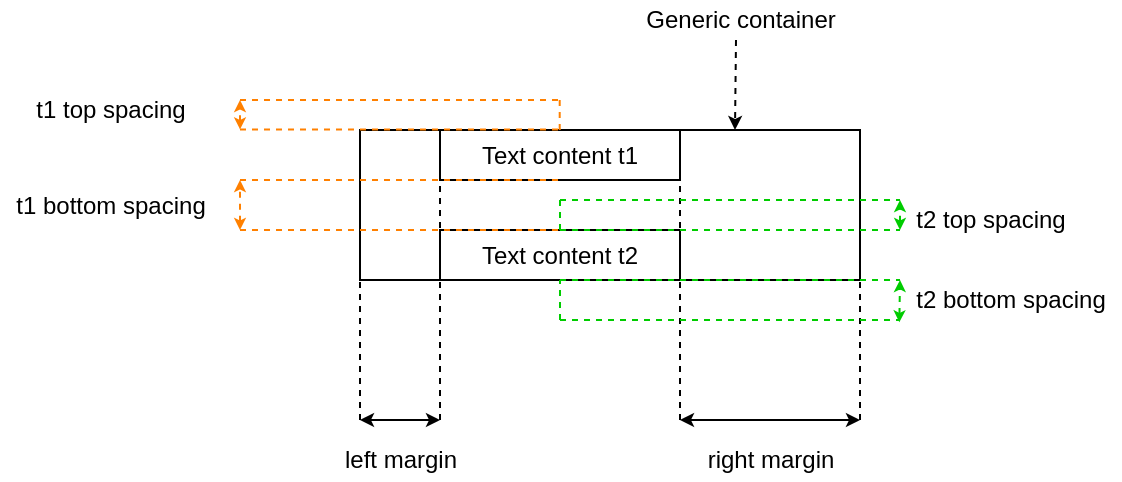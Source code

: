 <mxfile version="18.0.4" type="device"><diagram id="LugCfbobXj33pauI1FU6" name="Page-1"><mxGraphModel dx="711" dy="425" grid="1" gridSize="10" guides="1" tooltips="1" connect="1" arrows="1" fold="1" page="1" pageScale="1" pageWidth="827" pageHeight="1169" math="0" shadow="0"><root><mxCell id="0"/><mxCell id="1" parent="0"/><mxCell id="MmZ2Irm7wjlnutDyhT3O-1" value="" style="rounded=0;whiteSpace=wrap;html=1;" vertex="1" parent="1"><mxGeometry x="240" y="265" width="250" height="75" as="geometry"/></mxCell><mxCell id="MmZ2Irm7wjlnutDyhT3O-4" value="Text content t1" style="rounded=0;whiteSpace=wrap;html=1;" vertex="1" parent="1"><mxGeometry x="280" y="265" width="120" height="25" as="geometry"/></mxCell><mxCell id="MmZ2Irm7wjlnutDyhT3O-9" value="" style="endArrow=none;dashed=1;html=1;rounded=0;entryX=0;entryY=0;entryDx=0;entryDy=0;" edge="1" parent="1" target="MmZ2Irm7wjlnutDyhT3O-1"><mxGeometry width="50" height="50" relative="1" as="geometry"><mxPoint x="240" y="410" as="sourcePoint"/><mxPoint x="240" y="260" as="targetPoint"/></mxGeometry></mxCell><mxCell id="MmZ2Irm7wjlnutDyhT3O-10" value="" style="endArrow=none;dashed=1;html=1;rounded=0;entryX=0;entryY=1;entryDx=0;entryDy=0;" edge="1" parent="1" target="MmZ2Irm7wjlnutDyhT3O-4"><mxGeometry width="50" height="50" relative="1" as="geometry"><mxPoint x="280" y="410" as="sourcePoint"/><mxPoint x="240.0" y="322.5" as="targetPoint"/></mxGeometry></mxCell><mxCell id="MmZ2Irm7wjlnutDyhT3O-11" value="Text content t2" style="rounded=0;whiteSpace=wrap;html=1;" vertex="1" parent="1"><mxGeometry x="280" y="315" width="120" height="25" as="geometry"/></mxCell><mxCell id="MmZ2Irm7wjlnutDyhT3O-13" value="" style="endArrow=classic;startArrow=classic;html=1;rounded=0;endSize=4;startSize=4;" edge="1" parent="1"><mxGeometry width="50" height="50" relative="1" as="geometry"><mxPoint x="240" y="410" as="sourcePoint"/><mxPoint x="280" y="410" as="targetPoint"/></mxGeometry></mxCell><mxCell id="MmZ2Irm7wjlnutDyhT3O-15" value="left margin" style="text;html=1;align=center;verticalAlign=middle;resizable=0;points=[];autosize=1;strokeColor=none;fillColor=none;" vertex="1" parent="1"><mxGeometry x="225" y="420" width="70" height="20" as="geometry"/></mxCell><mxCell id="MmZ2Irm7wjlnutDyhT3O-16" value="" style="endArrow=none;dashed=1;html=1;strokeWidth=1;rounded=0;entryX=1;entryY=0;entryDx=0;entryDy=0;" edge="1" parent="1" target="MmZ2Irm7wjlnutDyhT3O-4"><mxGeometry width="50" height="50" relative="1" as="geometry"><mxPoint x="400" y="410" as="sourcePoint"/><mxPoint x="370" y="310" as="targetPoint"/></mxGeometry></mxCell><mxCell id="MmZ2Irm7wjlnutDyhT3O-17" value="" style="endArrow=none;dashed=1;html=1;strokeWidth=1;rounded=0;entryX=1;entryY=0;entryDx=0;entryDy=0;" edge="1" parent="1"><mxGeometry width="50" height="50" relative="1" as="geometry"><mxPoint x="490.0" y="410" as="sourcePoint"/><mxPoint x="490.0" y="265" as="targetPoint"/></mxGeometry></mxCell><mxCell id="MmZ2Irm7wjlnutDyhT3O-18" value="" style="endArrow=classic;startArrow=classic;html=1;rounded=0;endSize=4;startSize=4;" edge="1" parent="1"><mxGeometry width="50" height="50" relative="1" as="geometry"><mxPoint x="400" y="410" as="sourcePoint"/><mxPoint x="490" y="410" as="targetPoint"/></mxGeometry></mxCell><mxCell id="MmZ2Irm7wjlnutDyhT3O-19" value="right margin" style="text;html=1;align=center;verticalAlign=middle;resizable=0;points=[];autosize=1;strokeColor=none;fillColor=none;" vertex="1" parent="1"><mxGeometry x="405" y="420" width="80" height="20" as="geometry"/></mxCell><mxCell id="MmZ2Irm7wjlnutDyhT3O-20" value="" style="endArrow=none;dashed=1;html=1;rounded=0;strokeWidth=1;entryX=0.5;entryY=0;entryDx=0;entryDy=0;strokeColor=#FF8000;" edge="1" parent="1" target="MmZ2Irm7wjlnutDyhT3O-11"><mxGeometry width="50" height="50" relative="1" as="geometry"><mxPoint x="180" y="315" as="sourcePoint"/><mxPoint x="370" y="310" as="targetPoint"/></mxGeometry></mxCell><mxCell id="MmZ2Irm7wjlnutDyhT3O-21" value="" style="endArrow=none;dashed=1;html=1;rounded=0;strokeWidth=1;entryX=0.5;entryY=0;entryDx=0;entryDy=0;strokeColor=#FF8000;" edge="1" parent="1"><mxGeometry width="50" height="50" relative="1" as="geometry"><mxPoint x="180" y="290" as="sourcePoint"/><mxPoint x="340.0" y="290" as="targetPoint"/></mxGeometry></mxCell><mxCell id="MmZ2Irm7wjlnutDyhT3O-22" value="" style="endArrow=classic;startArrow=classic;html=1;rounded=0;dashed=1;strokeWidth=1;strokeColor=#FF8000;endSize=3;startSize=3;" edge="1" parent="1"><mxGeometry width="50" height="50" relative="1" as="geometry"><mxPoint x="180" y="315" as="sourcePoint"/><mxPoint x="180" y="290" as="targetPoint"/></mxGeometry></mxCell><mxCell id="MmZ2Irm7wjlnutDyhT3O-23" value="t1 bottom spacing" style="text;html=1;align=center;verticalAlign=middle;resizable=0;points=[];autosize=1;strokeColor=none;fillColor=none;" vertex="1" parent="1"><mxGeometry x="60" y="292.5" width="110" height="20" as="geometry"/></mxCell><mxCell id="MmZ2Irm7wjlnutDyhT3O-24" value="" style="endArrow=none;dashed=1;html=1;rounded=0;strokeColor=#00CC00;strokeWidth=1;exitX=0.5;exitY=0;exitDx=0;exitDy=0;" edge="1" parent="1" source="MmZ2Irm7wjlnutDyhT3O-11"><mxGeometry width="50" height="50" relative="1" as="geometry"><mxPoint x="320" y="360" as="sourcePoint"/><mxPoint x="340" y="300" as="targetPoint"/></mxGeometry></mxCell><mxCell id="MmZ2Irm7wjlnutDyhT3O-25" value="" style="endArrow=classic;dashed=1;html=1;rounded=0;strokeColor=#00CC00;strokeWidth=1;exitX=0.5;exitY=0;exitDx=0;exitDy=0;startArrow=classic;startFill=1;endFill=1;endSize=3;startSize=3;" edge="1" parent="1"><mxGeometry width="50" height="50" relative="1" as="geometry"><mxPoint x="510.0" y="315" as="sourcePoint"/><mxPoint x="510.0" y="300" as="targetPoint"/></mxGeometry></mxCell><mxCell id="MmZ2Irm7wjlnutDyhT3O-26" value="" style="endArrow=none;dashed=1;html=1;rounded=0;strokeColor=#00CC00;strokeWidth=1;" edge="1" parent="1"><mxGeometry width="50" height="50" relative="1" as="geometry"><mxPoint x="340" y="300" as="sourcePoint"/><mxPoint x="510" y="300" as="targetPoint"/></mxGeometry></mxCell><mxCell id="MmZ2Irm7wjlnutDyhT3O-27" value="" style="endArrow=none;dashed=1;html=1;rounded=0;strokeColor=#00CC00;strokeWidth=1;" edge="1" parent="1"><mxGeometry width="50" height="50" relative="1" as="geometry"><mxPoint x="340" y="315" as="sourcePoint"/><mxPoint x="510" y="315" as="targetPoint"/></mxGeometry></mxCell><mxCell id="MmZ2Irm7wjlnutDyhT3O-29" value="t2 top spacing" style="text;html=1;align=center;verticalAlign=middle;resizable=0;points=[];autosize=1;strokeColor=none;fillColor=none;" vertex="1" parent="1"><mxGeometry x="510" y="300" width="90" height="20" as="geometry"/></mxCell><mxCell id="MmZ2Irm7wjlnutDyhT3O-30" value="" style="endArrow=none;dashed=1;html=1;rounded=0;strokeWidth=1;entryX=0.5;entryY=0;entryDx=0;entryDy=0;strokeColor=#FF8000;" edge="1" parent="1"><mxGeometry width="50" height="50" relative="1" as="geometry"><mxPoint x="180" y="264.69" as="sourcePoint"/><mxPoint x="340" y="264.69" as="targetPoint"/></mxGeometry></mxCell><mxCell id="MmZ2Irm7wjlnutDyhT3O-31" value="" style="endArrow=none;dashed=1;html=1;rounded=0;strokeWidth=1;entryX=0.5;entryY=0;entryDx=0;entryDy=0;strokeColor=#FF8000;" edge="1" parent="1"><mxGeometry width="50" height="50" relative="1" as="geometry"><mxPoint x="180" y="250" as="sourcePoint"/><mxPoint x="340.0" y="250" as="targetPoint"/></mxGeometry></mxCell><mxCell id="MmZ2Irm7wjlnutDyhT3O-32" value="" style="endArrow=classic;startArrow=classic;html=1;rounded=0;dashed=1;strokeWidth=1;strokeColor=#FF8000;endSize=3;startSize=3;" edge="1" parent="1"><mxGeometry width="50" height="50" relative="1" as="geometry"><mxPoint x="180" y="264.69" as="sourcePoint"/><mxPoint x="180" y="250" as="targetPoint"/></mxGeometry></mxCell><mxCell id="MmZ2Irm7wjlnutDyhT3O-33" value="t1 top spacing" style="text;html=1;align=center;verticalAlign=middle;resizable=0;points=[];autosize=1;strokeColor=none;fillColor=none;" vertex="1" parent="1"><mxGeometry x="70" y="245" width="90" height="20" as="geometry"/></mxCell><mxCell id="MmZ2Irm7wjlnutDyhT3O-35" value="" style="endArrow=none;dashed=1;html=1;rounded=0;strokeColor=#FF8000;strokeWidth=1;exitX=0.5;exitY=0;exitDx=0;exitDy=0;" edge="1" parent="1"><mxGeometry width="50" height="50" relative="1" as="geometry"><mxPoint x="339.85" y="265" as="sourcePoint"/><mxPoint x="339.85" y="250" as="targetPoint"/></mxGeometry></mxCell><mxCell id="MmZ2Irm7wjlnutDyhT3O-36" value="" style="endArrow=none;dashed=1;html=1;rounded=0;strokeColor=#00CC00;strokeWidth=1;" edge="1" parent="1"><mxGeometry width="50" height="50" relative="1" as="geometry"><mxPoint x="340" y="360" as="sourcePoint"/><mxPoint x="340" y="340" as="targetPoint"/></mxGeometry></mxCell><mxCell id="MmZ2Irm7wjlnutDyhT3O-37" value="" style="endArrow=classic;dashed=1;html=1;rounded=0;strokeColor=#00CC00;strokeWidth=1;exitX=-0.003;exitY=1.058;exitDx=0;exitDy=0;startArrow=classic;startFill=1;endFill=1;endSize=3;startSize=3;exitPerimeter=0;" edge="1" parent="1" source="MmZ2Irm7wjlnutDyhT3O-40"><mxGeometry width="50" height="50" relative="1" as="geometry"><mxPoint x="510.0" y="355" as="sourcePoint"/><mxPoint x="510.0" y="340" as="targetPoint"/></mxGeometry></mxCell><mxCell id="MmZ2Irm7wjlnutDyhT3O-38" value="" style="endArrow=none;dashed=1;html=1;rounded=0;strokeColor=#00CC00;strokeWidth=1;" edge="1" parent="1"><mxGeometry width="50" height="50" relative="1" as="geometry"><mxPoint x="340" y="340" as="sourcePoint"/><mxPoint x="510" y="340" as="targetPoint"/></mxGeometry></mxCell><mxCell id="MmZ2Irm7wjlnutDyhT3O-39" value="" style="endArrow=none;dashed=1;html=1;rounded=0;strokeColor=#00CC00;strokeWidth=1;" edge="1" parent="1"><mxGeometry width="50" height="50" relative="1" as="geometry"><mxPoint x="340" y="360" as="sourcePoint"/><mxPoint x="510" y="360" as="targetPoint"/></mxGeometry></mxCell><mxCell id="MmZ2Irm7wjlnutDyhT3O-40" value="t2 bottom spacing" style="text;html=1;align=center;verticalAlign=middle;resizable=0;points=[];autosize=1;strokeColor=none;fillColor=none;" vertex="1" parent="1"><mxGeometry x="510" y="340" width="110" height="20" as="geometry"/></mxCell><mxCell id="MmZ2Irm7wjlnutDyhT3O-41" value="" style="endArrow=classic;html=1;rounded=0;dashed=1;startSize=4;endSize=4;strokeColor=#000000;strokeWidth=1;entryX=0.75;entryY=0;entryDx=0;entryDy=0;" edge="1" parent="1" target="MmZ2Irm7wjlnutDyhT3O-1"><mxGeometry width="50" height="50" relative="1" as="geometry"><mxPoint x="428" y="220" as="sourcePoint"/><mxPoint x="430" y="300" as="targetPoint"/></mxGeometry></mxCell><mxCell id="MmZ2Irm7wjlnutDyhT3O-43" value="Generic container" style="text;html=1;align=center;verticalAlign=middle;resizable=0;points=[];autosize=1;strokeColor=none;fillColor=none;" vertex="1" parent="1"><mxGeometry x="375" y="200" width="110" height="20" as="geometry"/></mxCell></root></mxGraphModel></diagram></mxfile>